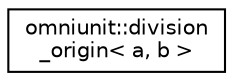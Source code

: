 digraph "Graphical Class Hierarchy"
{
  edge [fontname="Helvetica",fontsize="10",labelfontname="Helvetica",labelfontsize="10"];
  node [fontname="Helvetica",fontsize="10",shape=record];
  rankdir="LR";
  Node0 [label="omniunit::division\l_origin\< a, b \>",height=0.2,width=0.4,color="black", fillcolor="white", style="filled",URL="$structomniunit_1_1division__origin.html"];
}
